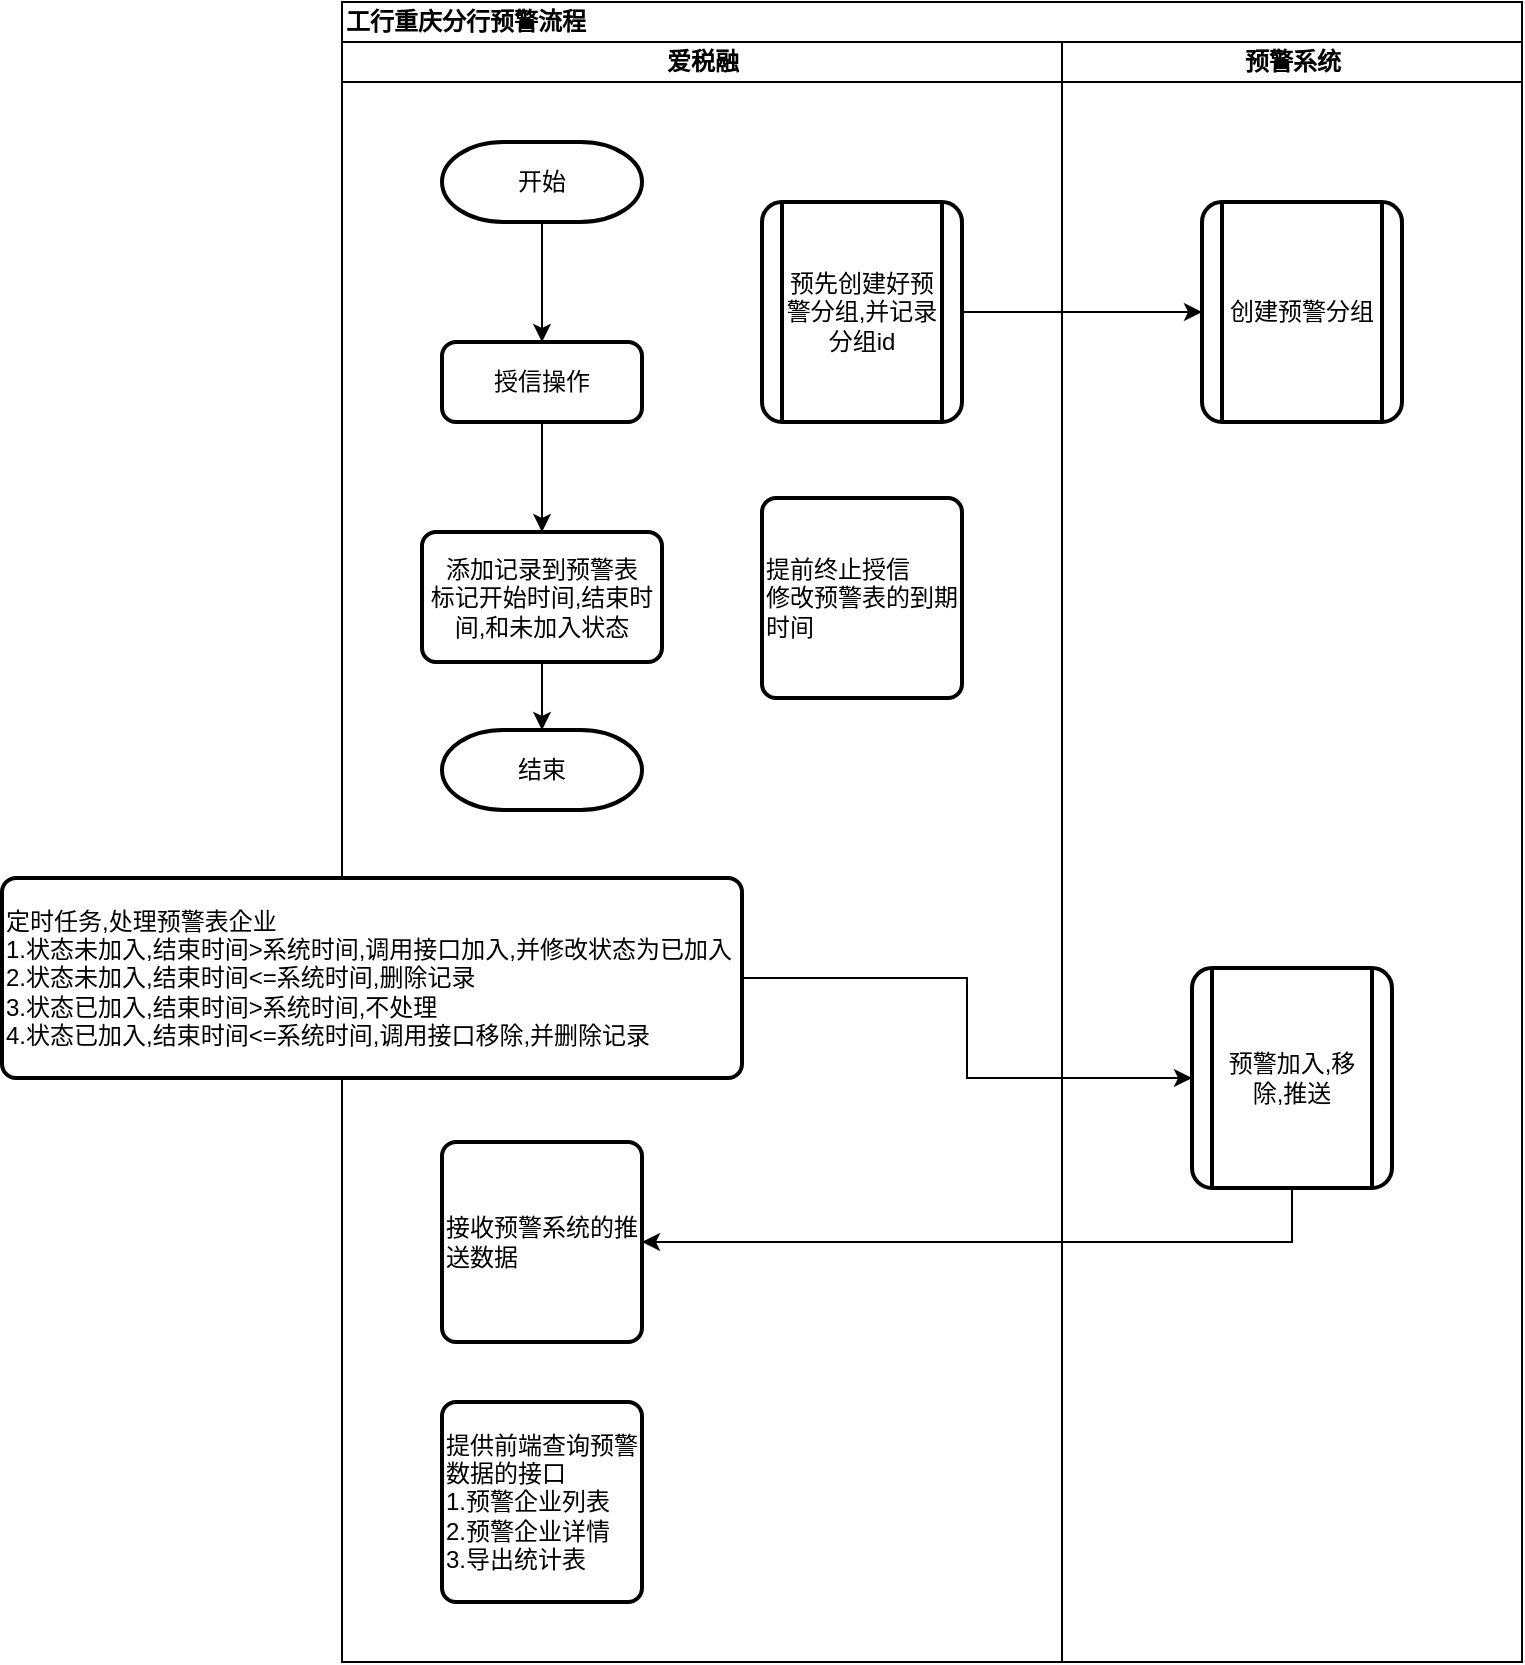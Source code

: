 <mxfile version="11.1.2" type="github"><diagram id="2O1Es9XfROlyuZwTTlzN" name="第 1 页"><mxGraphModel dx="868" dy="452" grid="1" gridSize="10" guides="1" tooltips="1" connect="1" arrows="1" fold="1" page="1" pageScale="1" pageWidth="827" pageHeight="1169" math="0" shadow="0"><root><mxCell id="0"/><mxCell id="1" parent="0"/><mxCell id="XAF0ngME0_HWRh7lV-5_-1" value="工行重庆分行预警流程" style="swimlane;html=1;childLayout=stackLayout;resizeParent=1;resizeParentMax=0;startSize=20;align=left;" vertex="1" parent="1"><mxGeometry x="220" y="200" width="590" height="830" as="geometry"/></mxCell><mxCell id="XAF0ngME0_HWRh7lV-5_-2" value="爱税融" style="swimlane;html=1;startSize=20;" vertex="1" parent="XAF0ngME0_HWRh7lV-5_-1"><mxGeometry y="20" width="360" height="810" as="geometry"/></mxCell><mxCell id="XAF0ngME0_HWRh7lV-5_-21" value="" style="edgeStyle=orthogonalEdgeStyle;rounded=0;orthogonalLoop=1;jettySize=auto;html=1;" edge="1" parent="XAF0ngME0_HWRh7lV-5_-2" source="XAF0ngME0_HWRh7lV-5_-5" target="XAF0ngME0_HWRh7lV-5_-6"><mxGeometry relative="1" as="geometry"/></mxCell><mxCell id="XAF0ngME0_HWRh7lV-5_-5" value="开始" style="strokeWidth=2;html=1;shape=mxgraph.flowchart.terminator;whiteSpace=wrap;" vertex="1" parent="XAF0ngME0_HWRh7lV-5_-2"><mxGeometry x="50" y="50" width="100" height="40" as="geometry"/></mxCell><mxCell id="XAF0ngME0_HWRh7lV-5_-22" value="" style="edgeStyle=orthogonalEdgeStyle;rounded=0;orthogonalLoop=1;jettySize=auto;html=1;" edge="1" parent="XAF0ngME0_HWRh7lV-5_-2" source="XAF0ngME0_HWRh7lV-5_-6" target="XAF0ngME0_HWRh7lV-5_-7"><mxGeometry relative="1" as="geometry"/></mxCell><mxCell id="XAF0ngME0_HWRh7lV-5_-6" value="授信操作" style="rounded=1;whiteSpace=wrap;html=1;absoluteArcSize=1;arcSize=14;strokeWidth=2;" vertex="1" parent="XAF0ngME0_HWRh7lV-5_-2"><mxGeometry x="50" y="150" width="100" height="40" as="geometry"/></mxCell><mxCell id="XAF0ngME0_HWRh7lV-5_-27" style="edgeStyle=orthogonalEdgeStyle;rounded=0;orthogonalLoop=1;jettySize=auto;html=1;exitX=0.5;exitY=1;exitDx=0;exitDy=0;entryX=0.5;entryY=0;entryDx=0;entryDy=0;entryPerimeter=0;" edge="1" parent="XAF0ngME0_HWRh7lV-5_-2" source="XAF0ngME0_HWRh7lV-5_-7" target="XAF0ngME0_HWRh7lV-5_-16"><mxGeometry relative="1" as="geometry"/></mxCell><mxCell id="XAF0ngME0_HWRh7lV-5_-7" value="添加记录到预警表&lt;br&gt;标记开始时间,结束时间,和未加入状态" style="rounded=1;whiteSpace=wrap;html=1;absoluteArcSize=1;arcSize=14;strokeWidth=2;" vertex="1" parent="XAF0ngME0_HWRh7lV-5_-2"><mxGeometry x="40" y="245" width="120" height="65" as="geometry"/></mxCell><mxCell id="XAF0ngME0_HWRh7lV-5_-16" value="结束" style="strokeWidth=2;html=1;shape=mxgraph.flowchart.terminator;whiteSpace=wrap;" vertex="1" parent="XAF0ngME0_HWRh7lV-5_-2"><mxGeometry x="50" y="344" width="100" height="40" as="geometry"/></mxCell><mxCell id="XAF0ngME0_HWRh7lV-5_-17" value="定时任务,处理预警表企业&lt;br&gt;1.状态未加入,结束时间&amp;gt;系统时间,调用接口加入,并修改状态为已加入&lt;br&gt;2.状态未加入,结束时间&amp;lt;=系统时间,删除记录&lt;br&gt;3.状态已加入,结束时间&amp;gt;系统时间,不处理&lt;br&gt;4.状态已加入,结束时间&amp;lt;=系统时间,调用接口移除,并删除记录" style="rounded=1;whiteSpace=wrap;html=1;absoluteArcSize=1;arcSize=14;strokeWidth=2;align=left;" vertex="1" parent="XAF0ngME0_HWRh7lV-5_-2"><mxGeometry x="-170" y="418" width="370" height="100" as="geometry"/></mxCell><mxCell id="XAF0ngME0_HWRh7lV-5_-20" value="接收预警系统的推送数据" style="rounded=1;whiteSpace=wrap;html=1;absoluteArcSize=1;arcSize=14;strokeWidth=2;align=left;" vertex="1" parent="XAF0ngME0_HWRh7lV-5_-2"><mxGeometry x="50" y="550" width="100" height="100" as="geometry"/></mxCell><mxCell id="XAF0ngME0_HWRh7lV-5_-30" value="提供前端查询预警数据的接口&lt;br&gt;1.预警企业列表&lt;br&gt;2.预警企业详情&lt;br&gt;3.导出统计表" style="rounded=1;whiteSpace=wrap;html=1;absoluteArcSize=1;arcSize=14;strokeWidth=2;align=left;" vertex="1" parent="XAF0ngME0_HWRh7lV-5_-2"><mxGeometry x="50" y="680" width="100" height="100" as="geometry"/></mxCell><mxCell id="XAF0ngME0_HWRh7lV-5_-8" value="预先创建好预警分组,并记录分组id" style="verticalLabelPosition=middle;verticalAlign=middle;html=1;strokeWidth=2;shape=process;whiteSpace=wrap;rounded=1;size=0;arcSize=10;labelPosition=center;align=center;" vertex="1" parent="XAF0ngME0_HWRh7lV-5_-2"><mxGeometry x="210" y="80" width="100" height="110" as="geometry"/></mxCell><mxCell id="XAF0ngME0_HWRh7lV-5_-34" value="提前终止授信&lt;br&gt;修改预警表的到期时间" style="rounded=1;whiteSpace=wrap;html=1;absoluteArcSize=1;arcSize=14;strokeWidth=2;align=left;" vertex="1" parent="XAF0ngME0_HWRh7lV-5_-2"><mxGeometry x="210" y="228" width="100" height="100" as="geometry"/></mxCell><mxCell id="XAF0ngME0_HWRh7lV-5_-3" value="预警系统" style="swimlane;html=1;startSize=20;" vertex="1" parent="XAF0ngME0_HWRh7lV-5_-1"><mxGeometry x="360" y="20" width="230" height="810" as="geometry"/></mxCell><mxCell id="XAF0ngME0_HWRh7lV-5_-19" value="预警加入,移除,推送" style="verticalLabelPosition=middle;verticalAlign=middle;html=1;strokeWidth=2;shape=process;whiteSpace=wrap;rounded=1;size=0;arcSize=10;labelPosition=center;align=center;" vertex="1" parent="XAF0ngME0_HWRh7lV-5_-3"><mxGeometry x="65" y="463" width="100" height="110" as="geometry"/></mxCell><mxCell id="XAF0ngME0_HWRh7lV-5_-31" value="创建预警分组" style="verticalLabelPosition=middle;verticalAlign=middle;html=1;strokeWidth=2;shape=process;whiteSpace=wrap;rounded=1;size=0;arcSize=10;labelPosition=center;align=center;" vertex="1" parent="XAF0ngME0_HWRh7lV-5_-3"><mxGeometry x="70" y="80" width="100" height="110" as="geometry"/></mxCell><mxCell id="XAF0ngME0_HWRh7lV-5_-28" style="edgeStyle=orthogonalEdgeStyle;rounded=0;orthogonalLoop=1;jettySize=auto;html=1;entryX=0;entryY=0.5;entryDx=0;entryDy=0;" edge="1" parent="XAF0ngME0_HWRh7lV-5_-1" source="XAF0ngME0_HWRh7lV-5_-17" target="XAF0ngME0_HWRh7lV-5_-19"><mxGeometry relative="1" as="geometry"/></mxCell><mxCell id="XAF0ngME0_HWRh7lV-5_-29" style="edgeStyle=orthogonalEdgeStyle;rounded=0;orthogonalLoop=1;jettySize=auto;html=1;entryX=1;entryY=0.5;entryDx=0;entryDy=0;" edge="1" parent="XAF0ngME0_HWRh7lV-5_-1" source="XAF0ngME0_HWRh7lV-5_-19" target="XAF0ngME0_HWRh7lV-5_-20"><mxGeometry relative="1" as="geometry"><Array as="points"><mxPoint x="475" y="620"/></Array></mxGeometry></mxCell><mxCell id="XAF0ngME0_HWRh7lV-5_-33" style="edgeStyle=orthogonalEdgeStyle;rounded=0;orthogonalLoop=1;jettySize=auto;html=1;entryX=0;entryY=0.5;entryDx=0;entryDy=0;" edge="1" parent="XAF0ngME0_HWRh7lV-5_-1" source="XAF0ngME0_HWRh7lV-5_-8" target="XAF0ngME0_HWRh7lV-5_-31"><mxGeometry relative="1" as="geometry"/></mxCell></root></mxGraphModel></diagram></mxfile>